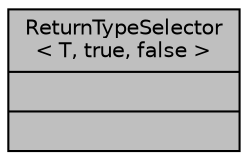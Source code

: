 digraph "ReturnTypeSelector&lt; T, true, false &gt;"
{
  edge [fontname="Helvetica",fontsize="10",labelfontname="Helvetica",labelfontsize="10"];
  node [fontname="Helvetica",fontsize="10",shape=record];
  Node772 [label="{ReturnTypeSelector\l\< T, true, false \>\n||}",height=0.2,width=0.4,color="black", fillcolor="grey75", style="filled", fontcolor="black"];
}
